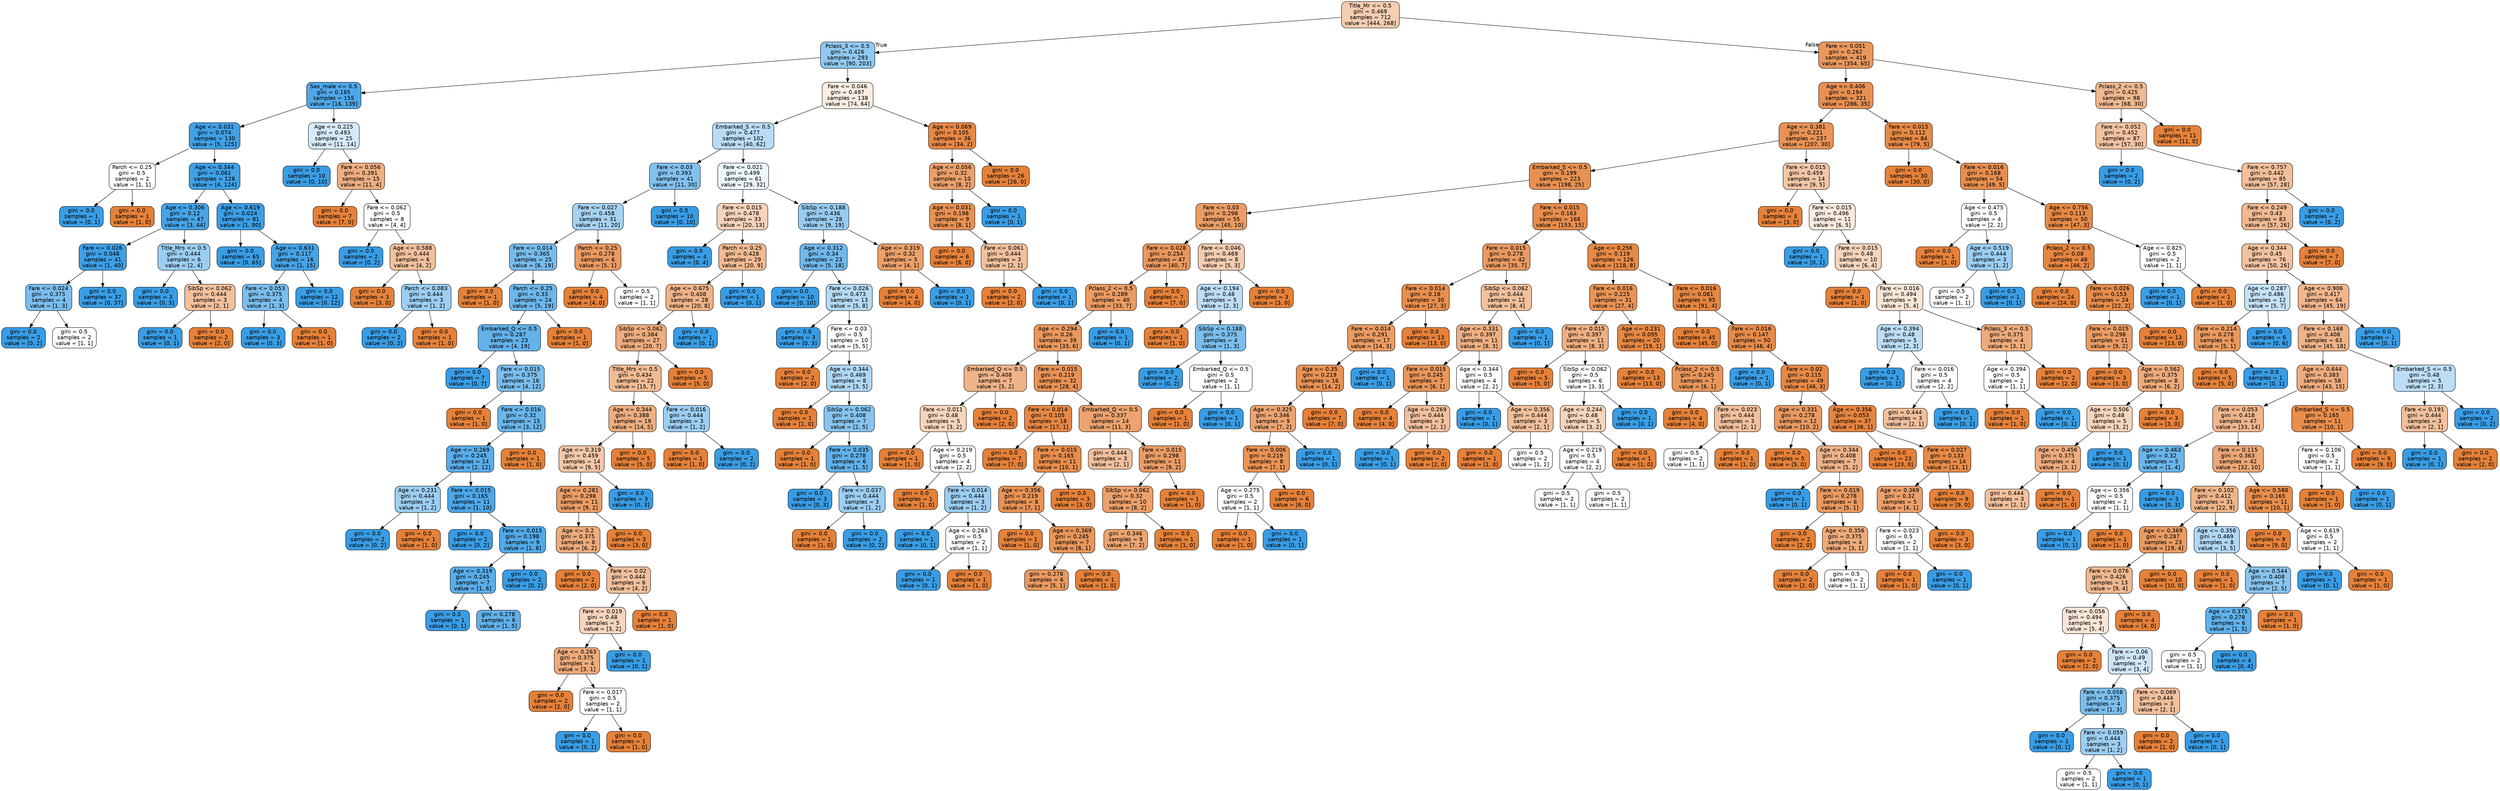 digraph Tree {
node [shape=box, style="filled, rounded", color="black", fontname="helvetica"] ;
edge [fontname="helvetica"] ;
0 [label="Title_Mr <= 0.5\ngini = 0.469\nsamples = 712\nvalue = [444, 268]", fillcolor="#f5cdb1"] ;
1 [label="Pclass_3 <= 0.5\ngini = 0.426\nsamples = 293\nvalue = [90, 203]", fillcolor="#91c8f1"] ;
0 -> 1 [labeldistance=2.5, labelangle=45, headlabel="True"] ;
2 [label="Sex_male <= 0.5\ngini = 0.185\nsamples = 155\nvalue = [16, 139]", fillcolor="#50a8e8"] ;
1 -> 2 ;
3 [label="Age <= 0.031\ngini = 0.074\nsamples = 130\nvalue = [5, 125]", fillcolor="#41a1e6"] ;
2 -> 3 ;
4 [label="Parch <= 0.25\ngini = 0.5\nsamples = 2\nvalue = [1, 1]", fillcolor="#ffffff"] ;
3 -> 4 ;
5 [label="gini = 0.0\nsamples = 1\nvalue = [0, 1]", fillcolor="#399de5"] ;
4 -> 5 ;
6 [label="gini = 0.0\nsamples = 1\nvalue = [1, 0]", fillcolor="#e58139"] ;
4 -> 6 ;
7 [label="Age <= 0.344\ngini = 0.061\nsamples = 128\nvalue = [4, 124]", fillcolor="#3fa0e6"] ;
3 -> 7 ;
8 [label="Age <= 0.306\ngini = 0.12\nsamples = 47\nvalue = [3, 44]", fillcolor="#46a4e7"] ;
7 -> 8 ;
9 [label="Fare <= 0.026\ngini = 0.048\nsamples = 41\nvalue = [1, 40]", fillcolor="#3e9fe6"] ;
8 -> 9 ;
10 [label="Fare <= 0.024\ngini = 0.375\nsamples = 4\nvalue = [1, 3]", fillcolor="#7bbeee"] ;
9 -> 10 ;
11 [label="gini = 0.0\nsamples = 2\nvalue = [0, 2]", fillcolor="#399de5"] ;
10 -> 11 ;
12 [label="gini = 0.5\nsamples = 2\nvalue = [1, 1]", fillcolor="#ffffff"] ;
10 -> 12 ;
13 [label="gini = 0.0\nsamples = 37\nvalue = [0, 37]", fillcolor="#399de5"] ;
9 -> 13 ;
14 [label="Title_Mrs <= 0.5\ngini = 0.444\nsamples = 6\nvalue = [2, 4]", fillcolor="#9ccef2"] ;
8 -> 14 ;
15 [label="gini = 0.0\nsamples = 3\nvalue = [0, 3]", fillcolor="#399de5"] ;
14 -> 15 ;
16 [label="SibSp <= 0.062\ngini = 0.444\nsamples = 3\nvalue = [2, 1]", fillcolor="#f2c09c"] ;
14 -> 16 ;
17 [label="gini = 0.0\nsamples = 1\nvalue = [0, 1]", fillcolor="#399de5"] ;
16 -> 17 ;
18 [label="gini = 0.0\nsamples = 2\nvalue = [2, 0]", fillcolor="#e58139"] ;
16 -> 18 ;
19 [label="Age <= 0.619\ngini = 0.024\nsamples = 81\nvalue = [1, 80]", fillcolor="#3b9ee5"] ;
7 -> 19 ;
20 [label="gini = 0.0\nsamples = 65\nvalue = [0, 65]", fillcolor="#399de5"] ;
19 -> 20 ;
21 [label="Age <= 0.631\ngini = 0.117\nsamples = 16\nvalue = [1, 15]", fillcolor="#46a4e7"] ;
19 -> 21 ;
22 [label="Fare <= 0.053\ngini = 0.375\nsamples = 4\nvalue = [1, 3]", fillcolor="#7bbeee"] ;
21 -> 22 ;
23 [label="gini = 0.0\nsamples = 3\nvalue = [0, 3]", fillcolor="#399de5"] ;
22 -> 23 ;
24 [label="gini = 0.0\nsamples = 1\nvalue = [1, 0]", fillcolor="#e58139"] ;
22 -> 24 ;
25 [label="gini = 0.0\nsamples = 12\nvalue = [0, 12]", fillcolor="#399de5"] ;
21 -> 25 ;
26 [label="Age <= 0.225\ngini = 0.493\nsamples = 25\nvalue = [11, 14]", fillcolor="#d5eaf9"] ;
2 -> 26 ;
27 [label="gini = 0.0\nsamples = 10\nvalue = [0, 10]", fillcolor="#399de5"] ;
26 -> 27 ;
28 [label="Fare <= 0.056\ngini = 0.391\nsamples = 15\nvalue = [11, 4]", fillcolor="#eeaf81"] ;
26 -> 28 ;
29 [label="gini = 0.0\nsamples = 7\nvalue = [7, 0]", fillcolor="#e58139"] ;
28 -> 29 ;
30 [label="Fare <= 0.062\ngini = 0.5\nsamples = 8\nvalue = [4, 4]", fillcolor="#ffffff"] ;
28 -> 30 ;
31 [label="gini = 0.0\nsamples = 2\nvalue = [0, 2]", fillcolor="#399de5"] ;
30 -> 31 ;
32 [label="Age <= 0.588\ngini = 0.444\nsamples = 6\nvalue = [4, 2]", fillcolor="#f2c09c"] ;
30 -> 32 ;
33 [label="gini = 0.0\nsamples = 3\nvalue = [3, 0]", fillcolor="#e58139"] ;
32 -> 33 ;
34 [label="Parch <= 0.083\ngini = 0.444\nsamples = 3\nvalue = [1, 2]", fillcolor="#9ccef2"] ;
32 -> 34 ;
35 [label="gini = 0.0\nsamples = 2\nvalue = [0, 2]", fillcolor="#399de5"] ;
34 -> 35 ;
36 [label="gini = 0.0\nsamples = 1\nvalue = [1, 0]", fillcolor="#e58139"] ;
34 -> 36 ;
37 [label="Fare <= 0.046\ngini = 0.497\nsamples = 138\nvalue = [74, 64]", fillcolor="#fbeee4"] ;
1 -> 37 ;
38 [label="Embarked_S <= 0.5\ngini = 0.477\nsamples = 102\nvalue = [40, 62]", fillcolor="#b9dcf6"] ;
37 -> 38 ;
39 [label="Fare <= 0.03\ngini = 0.393\nsamples = 41\nvalue = [11, 30]", fillcolor="#82c1ef"] ;
38 -> 39 ;
40 [label="Fare <= 0.027\ngini = 0.458\nsamples = 31\nvalue = [11, 20]", fillcolor="#a6d3f3"] ;
39 -> 40 ;
41 [label="Fare <= 0.014\ngini = 0.365\nsamples = 25\nvalue = [6, 19]", fillcolor="#78bced"] ;
40 -> 41 ;
42 [label="gini = 0.0\nsamples = 1\nvalue = [1, 0]", fillcolor="#e58139"] ;
41 -> 42 ;
43 [label="Parch <= 0.25\ngini = 0.33\nsamples = 24\nvalue = [5, 19]", fillcolor="#6db7ec"] ;
41 -> 43 ;
44 [label="Embarked_Q <= 0.5\ngini = 0.287\nsamples = 23\nvalue = [4, 19]", fillcolor="#63b2ea"] ;
43 -> 44 ;
45 [label="gini = 0.0\nsamples = 7\nvalue = [0, 7]", fillcolor="#399de5"] ;
44 -> 45 ;
46 [label="Fare <= 0.015\ngini = 0.375\nsamples = 16\nvalue = [4, 12]", fillcolor="#7bbeee"] ;
44 -> 46 ;
47 [label="gini = 0.0\nsamples = 1\nvalue = [1, 0]", fillcolor="#e58139"] ;
46 -> 47 ;
48 [label="Fare <= 0.016\ngini = 0.32\nsamples = 15\nvalue = [3, 12]", fillcolor="#6ab6ec"] ;
46 -> 48 ;
49 [label="Age <= 0.269\ngini = 0.245\nsamples = 14\nvalue = [2, 12]", fillcolor="#5aade9"] ;
48 -> 49 ;
50 [label="Age <= 0.231\ngini = 0.444\nsamples = 3\nvalue = [1, 2]", fillcolor="#9ccef2"] ;
49 -> 50 ;
51 [label="gini = 0.0\nsamples = 2\nvalue = [0, 2]", fillcolor="#399de5"] ;
50 -> 51 ;
52 [label="gini = 0.0\nsamples = 1\nvalue = [1, 0]", fillcolor="#e58139"] ;
50 -> 52 ;
53 [label="Fare <= 0.015\ngini = 0.165\nsamples = 11\nvalue = [1, 10]", fillcolor="#4da7e8"] ;
49 -> 53 ;
54 [label="gini = 0.0\nsamples = 2\nvalue = [0, 2]", fillcolor="#399de5"] ;
53 -> 54 ;
55 [label="Fare <= 0.015\ngini = 0.198\nsamples = 9\nvalue = [1, 8]", fillcolor="#52a9e8"] ;
53 -> 55 ;
56 [label="Age <= 0.319\ngini = 0.245\nsamples = 7\nvalue = [1, 6]", fillcolor="#5aade9"] ;
55 -> 56 ;
57 [label="gini = 0.0\nsamples = 1\nvalue = [0, 1]", fillcolor="#399de5"] ;
56 -> 57 ;
58 [label="gini = 0.278\nsamples = 6\nvalue = [1, 5]", fillcolor="#61b1ea"] ;
56 -> 58 ;
59 [label="gini = 0.0\nsamples = 2\nvalue = [0, 2]", fillcolor="#399de5"] ;
55 -> 59 ;
60 [label="gini = 0.0\nsamples = 1\nvalue = [1, 0]", fillcolor="#e58139"] ;
48 -> 60 ;
61 [label="gini = 0.0\nsamples = 1\nvalue = [1, 0]", fillcolor="#e58139"] ;
43 -> 61 ;
62 [label="Parch <= 0.25\ngini = 0.278\nsamples = 6\nvalue = [5, 1]", fillcolor="#ea9a61"] ;
40 -> 62 ;
63 [label="gini = 0.0\nsamples = 4\nvalue = [4, 0]", fillcolor="#e58139"] ;
62 -> 63 ;
64 [label="gini = 0.5\nsamples = 2\nvalue = [1, 1]", fillcolor="#ffffff"] ;
62 -> 64 ;
65 [label="gini = 0.0\nsamples = 10\nvalue = [0, 10]", fillcolor="#399de5"] ;
39 -> 65 ;
66 [label="Fare <= 0.021\ngini = 0.499\nsamples = 61\nvalue = [29, 32]", fillcolor="#ecf6fd"] ;
38 -> 66 ;
67 [label="Fare <= 0.015\ngini = 0.478\nsamples = 33\nvalue = [20, 13]", fillcolor="#f6d3ba"] ;
66 -> 67 ;
68 [label="gini = 0.0\nsamples = 4\nvalue = [0, 4]", fillcolor="#399de5"] ;
67 -> 68 ;
69 [label="Parch <= 0.25\ngini = 0.428\nsamples = 29\nvalue = [20, 9]", fillcolor="#f1ba92"] ;
67 -> 69 ;
70 [label="Age <= 0.675\ngini = 0.408\nsamples = 28\nvalue = [20, 8]", fillcolor="#efb388"] ;
69 -> 70 ;
71 [label="SibSp <= 0.062\ngini = 0.384\nsamples = 27\nvalue = [20, 7]", fillcolor="#eead7e"] ;
70 -> 71 ;
72 [label="Title_Mrs <= 0.5\ngini = 0.434\nsamples = 22\nvalue = [15, 7]", fillcolor="#f1bc95"] ;
71 -> 72 ;
73 [label="Age <= 0.344\ngini = 0.388\nsamples = 19\nvalue = [14, 5]", fillcolor="#eeae80"] ;
72 -> 73 ;
74 [label="Age <= 0.319\ngini = 0.459\nsamples = 14\nvalue = [9, 5]", fillcolor="#f3c7a7"] ;
73 -> 74 ;
75 [label="Age <= 0.281\ngini = 0.298\nsamples = 11\nvalue = [9, 2]", fillcolor="#eb9d65"] ;
74 -> 75 ;
76 [label="Age <= 0.2\ngini = 0.375\nsamples = 8\nvalue = [6, 2]", fillcolor="#eeab7b"] ;
75 -> 76 ;
77 [label="gini = 0.0\nsamples = 2\nvalue = [2, 0]", fillcolor="#e58139"] ;
76 -> 77 ;
78 [label="Fare <= 0.02\ngini = 0.444\nsamples = 6\nvalue = [4, 2]", fillcolor="#f2c09c"] ;
76 -> 78 ;
79 [label="Fare <= 0.019\ngini = 0.48\nsamples = 5\nvalue = [3, 2]", fillcolor="#f6d5bd"] ;
78 -> 79 ;
80 [label="Age <= 0.263\ngini = 0.375\nsamples = 4\nvalue = [3, 1]", fillcolor="#eeab7b"] ;
79 -> 80 ;
81 [label="gini = 0.0\nsamples = 2\nvalue = [2, 0]", fillcolor="#e58139"] ;
80 -> 81 ;
82 [label="Fare <= 0.017\ngini = 0.5\nsamples = 2\nvalue = [1, 1]", fillcolor="#ffffff"] ;
80 -> 82 ;
83 [label="gini = 0.0\nsamples = 1\nvalue = [0, 1]", fillcolor="#399de5"] ;
82 -> 83 ;
84 [label="gini = 0.0\nsamples = 1\nvalue = [1, 0]", fillcolor="#e58139"] ;
82 -> 84 ;
85 [label="gini = 0.0\nsamples = 1\nvalue = [0, 1]", fillcolor="#399de5"] ;
79 -> 85 ;
86 [label="gini = 0.0\nsamples = 1\nvalue = [1, 0]", fillcolor="#e58139"] ;
78 -> 86 ;
87 [label="gini = 0.0\nsamples = 3\nvalue = [3, 0]", fillcolor="#e58139"] ;
75 -> 87 ;
88 [label="gini = 0.0\nsamples = 3\nvalue = [0, 3]", fillcolor="#399de5"] ;
74 -> 88 ;
89 [label="gini = 0.0\nsamples = 5\nvalue = [5, 0]", fillcolor="#e58139"] ;
73 -> 89 ;
90 [label="Fare <= 0.016\ngini = 0.444\nsamples = 3\nvalue = [1, 2]", fillcolor="#9ccef2"] ;
72 -> 90 ;
91 [label="gini = 0.0\nsamples = 1\nvalue = [1, 0]", fillcolor="#e58139"] ;
90 -> 91 ;
92 [label="gini = 0.0\nsamples = 2\nvalue = [0, 2]", fillcolor="#399de5"] ;
90 -> 92 ;
93 [label="gini = 0.0\nsamples = 5\nvalue = [5, 0]", fillcolor="#e58139"] ;
71 -> 93 ;
94 [label="gini = 0.0\nsamples = 1\nvalue = [0, 1]", fillcolor="#399de5"] ;
70 -> 94 ;
95 [label="gini = 0.0\nsamples = 1\nvalue = [0, 1]", fillcolor="#399de5"] ;
69 -> 95 ;
96 [label="SibSp <= 0.188\ngini = 0.436\nsamples = 28\nvalue = [9, 19]", fillcolor="#97cbf1"] ;
66 -> 96 ;
97 [label="Age <= 0.312\ngini = 0.34\nsamples = 23\nvalue = [5, 18]", fillcolor="#70b8ec"] ;
96 -> 97 ;
98 [label="gini = 0.0\nsamples = 10\nvalue = [0, 10]", fillcolor="#399de5"] ;
97 -> 98 ;
99 [label="Fare <= 0.026\ngini = 0.473\nsamples = 13\nvalue = [5, 8]", fillcolor="#b5daf5"] ;
97 -> 99 ;
100 [label="gini = 0.0\nsamples = 3\nvalue = [0, 3]", fillcolor="#399de5"] ;
99 -> 100 ;
101 [label="Fare <= 0.03\ngini = 0.5\nsamples = 10\nvalue = [5, 5]", fillcolor="#ffffff"] ;
99 -> 101 ;
102 [label="gini = 0.0\nsamples = 2\nvalue = [2, 0]", fillcolor="#e58139"] ;
101 -> 102 ;
103 [label="Age <= 0.344\ngini = 0.469\nsamples = 8\nvalue = [3, 5]", fillcolor="#b0d8f5"] ;
101 -> 103 ;
104 [label="gini = 0.0\nsamples = 1\nvalue = [1, 0]", fillcolor="#e58139"] ;
103 -> 104 ;
105 [label="SibSp <= 0.062\ngini = 0.408\nsamples = 7\nvalue = [2, 5]", fillcolor="#88c4ef"] ;
103 -> 105 ;
106 [label="gini = 0.0\nsamples = 1\nvalue = [1, 0]", fillcolor="#e58139"] ;
105 -> 106 ;
107 [label="Fare <= 0.035\ngini = 0.278\nsamples = 6\nvalue = [1, 5]", fillcolor="#61b1ea"] ;
105 -> 107 ;
108 [label="gini = 0.0\nsamples = 3\nvalue = [0, 3]", fillcolor="#399de5"] ;
107 -> 108 ;
109 [label="Fare <= 0.037\ngini = 0.444\nsamples = 3\nvalue = [1, 2]", fillcolor="#9ccef2"] ;
107 -> 109 ;
110 [label="gini = 0.0\nsamples = 1\nvalue = [1, 0]", fillcolor="#e58139"] ;
109 -> 110 ;
111 [label="gini = 0.0\nsamples = 2\nvalue = [0, 2]", fillcolor="#399de5"] ;
109 -> 111 ;
112 [label="Age <= 0.319\ngini = 0.32\nsamples = 5\nvalue = [4, 1]", fillcolor="#eca06a"] ;
96 -> 112 ;
113 [label="gini = 0.0\nsamples = 4\nvalue = [4, 0]", fillcolor="#e58139"] ;
112 -> 113 ;
114 [label="gini = 0.0\nsamples = 1\nvalue = [0, 1]", fillcolor="#399de5"] ;
112 -> 114 ;
115 [label="Age <= 0.069\ngini = 0.105\nsamples = 36\nvalue = [34, 2]", fillcolor="#e78845"] ;
37 -> 115 ;
116 [label="Age <= 0.056\ngini = 0.32\nsamples = 10\nvalue = [8, 2]", fillcolor="#eca06a"] ;
115 -> 116 ;
117 [label="Age <= 0.031\ngini = 0.198\nsamples = 9\nvalue = [8, 1]", fillcolor="#e89152"] ;
116 -> 117 ;
118 [label="gini = 0.0\nsamples = 6\nvalue = [6, 0]", fillcolor="#e58139"] ;
117 -> 118 ;
119 [label="Fare <= 0.061\ngini = 0.444\nsamples = 3\nvalue = [2, 1]", fillcolor="#f2c09c"] ;
117 -> 119 ;
120 [label="gini = 0.0\nsamples = 2\nvalue = [2, 0]", fillcolor="#e58139"] ;
119 -> 120 ;
121 [label="gini = 0.0\nsamples = 1\nvalue = [0, 1]", fillcolor="#399de5"] ;
119 -> 121 ;
122 [label="gini = 0.0\nsamples = 1\nvalue = [0, 1]", fillcolor="#399de5"] ;
116 -> 122 ;
123 [label="gini = 0.0\nsamples = 26\nvalue = [26, 0]", fillcolor="#e58139"] ;
115 -> 123 ;
124 [label="Fare <= 0.051\ngini = 0.262\nsamples = 419\nvalue = [354, 65]", fillcolor="#ea985d"] ;
0 -> 124 [labeldistance=2.5, labelangle=-45, headlabel="False"] ;
125 [label="Age <= 0.406\ngini = 0.194\nsamples = 321\nvalue = [286, 35]", fillcolor="#e89051"] ;
124 -> 125 ;
126 [label="Age <= 0.381\ngini = 0.221\nsamples = 237\nvalue = [207, 30]", fillcolor="#e99356"] ;
125 -> 126 ;
127 [label="Embarked_S <= 0.5\ngini = 0.199\nsamples = 223\nvalue = [198, 25]", fillcolor="#e89152"] ;
126 -> 127 ;
128 [label="Fare <= 0.03\ngini = 0.298\nsamples = 55\nvalue = [45, 10]", fillcolor="#eb9d65"] ;
127 -> 128 ;
129 [label="Fare <= 0.028\ngini = 0.254\nsamples = 47\nvalue = [40, 7]", fillcolor="#ea975c"] ;
128 -> 129 ;
130 [label="Pclass_2 <= 0.5\ngini = 0.289\nsamples = 40\nvalue = [33, 7]", fillcolor="#eb9c63"] ;
129 -> 130 ;
131 [label="Age <= 0.294\ngini = 0.26\nsamples = 39\nvalue = [33, 6]", fillcolor="#ea985d"] ;
130 -> 131 ;
132 [label="Embarked_Q <= 0.5\ngini = 0.408\nsamples = 7\nvalue = [5, 2]", fillcolor="#efb388"] ;
131 -> 132 ;
133 [label="Fare <= 0.011\ngini = 0.48\nsamples = 5\nvalue = [3, 2]", fillcolor="#f6d5bd"] ;
132 -> 133 ;
134 [label="gini = 0.0\nsamples = 1\nvalue = [1, 0]", fillcolor="#e58139"] ;
133 -> 134 ;
135 [label="Age <= 0.219\ngini = 0.5\nsamples = 4\nvalue = [2, 2]", fillcolor="#ffffff"] ;
133 -> 135 ;
136 [label="gini = 0.0\nsamples = 1\nvalue = [1, 0]", fillcolor="#e58139"] ;
135 -> 136 ;
137 [label="Fare <= 0.014\ngini = 0.444\nsamples = 3\nvalue = [1, 2]", fillcolor="#9ccef2"] ;
135 -> 137 ;
138 [label="gini = 0.0\nsamples = 1\nvalue = [0, 1]", fillcolor="#399de5"] ;
137 -> 138 ;
139 [label="Age <= 0.263\ngini = 0.5\nsamples = 2\nvalue = [1, 1]", fillcolor="#ffffff"] ;
137 -> 139 ;
140 [label="gini = 0.0\nsamples = 1\nvalue = [0, 1]", fillcolor="#399de5"] ;
139 -> 140 ;
141 [label="gini = 0.0\nsamples = 1\nvalue = [1, 0]", fillcolor="#e58139"] ;
139 -> 141 ;
142 [label="gini = 0.0\nsamples = 2\nvalue = [2, 0]", fillcolor="#e58139"] ;
132 -> 142 ;
143 [label="Fare <= 0.015\ngini = 0.219\nsamples = 32\nvalue = [28, 4]", fillcolor="#e99355"] ;
131 -> 143 ;
144 [label="Fare <= 0.014\ngini = 0.105\nsamples = 18\nvalue = [17, 1]", fillcolor="#e78845"] ;
143 -> 144 ;
145 [label="gini = 0.0\nsamples = 7\nvalue = [7, 0]", fillcolor="#e58139"] ;
144 -> 145 ;
146 [label="Fare <= 0.015\ngini = 0.165\nsamples = 11\nvalue = [10, 1]", fillcolor="#e88e4d"] ;
144 -> 146 ;
147 [label="Age <= 0.356\ngini = 0.219\nsamples = 8\nvalue = [7, 1]", fillcolor="#e99355"] ;
146 -> 147 ;
148 [label="gini = 0.0\nsamples = 1\nvalue = [1, 0]", fillcolor="#e58139"] ;
147 -> 148 ;
149 [label="Age <= 0.369\ngini = 0.245\nsamples = 7\nvalue = [6, 1]", fillcolor="#e9965a"] ;
147 -> 149 ;
150 [label="gini = 0.278\nsamples = 6\nvalue = [5, 1]", fillcolor="#ea9a61"] ;
149 -> 150 ;
151 [label="gini = 0.0\nsamples = 1\nvalue = [1, 0]", fillcolor="#e58139"] ;
149 -> 151 ;
152 [label="gini = 0.0\nsamples = 3\nvalue = [3, 0]", fillcolor="#e58139"] ;
146 -> 152 ;
153 [label="Embarked_Q <= 0.5\ngini = 0.337\nsamples = 14\nvalue = [11, 3]", fillcolor="#eca36f"] ;
143 -> 153 ;
154 [label="gini = 0.444\nsamples = 3\nvalue = [2, 1]", fillcolor="#f2c09c"] ;
153 -> 154 ;
155 [label="Fare <= 0.015\ngini = 0.298\nsamples = 11\nvalue = [9, 2]", fillcolor="#eb9d65"] ;
153 -> 155 ;
156 [label="SibSp <= 0.062\ngini = 0.32\nsamples = 10\nvalue = [8, 2]", fillcolor="#eca06a"] ;
155 -> 156 ;
157 [label="gini = 0.346\nsamples = 9\nvalue = [7, 2]", fillcolor="#eca572"] ;
156 -> 157 ;
158 [label="gini = 0.0\nsamples = 1\nvalue = [1, 0]", fillcolor="#e58139"] ;
156 -> 158 ;
159 [label="gini = 0.0\nsamples = 1\nvalue = [1, 0]", fillcolor="#e58139"] ;
155 -> 159 ;
160 [label="gini = 0.0\nsamples = 1\nvalue = [0, 1]", fillcolor="#399de5"] ;
130 -> 160 ;
161 [label="gini = 0.0\nsamples = 7\nvalue = [7, 0]", fillcolor="#e58139"] ;
129 -> 161 ;
162 [label="Fare <= 0.046\ngini = 0.469\nsamples = 8\nvalue = [5, 3]", fillcolor="#f5cdb0"] ;
128 -> 162 ;
163 [label="Age <= 0.194\ngini = 0.48\nsamples = 5\nvalue = [2, 3]", fillcolor="#bddef6"] ;
162 -> 163 ;
164 [label="gini = 0.0\nsamples = 1\nvalue = [1, 0]", fillcolor="#e58139"] ;
163 -> 164 ;
165 [label="SibSp <= 0.188\ngini = 0.375\nsamples = 4\nvalue = [1, 3]", fillcolor="#7bbeee"] ;
163 -> 165 ;
166 [label="gini = 0.0\nsamples = 2\nvalue = [0, 2]", fillcolor="#399de5"] ;
165 -> 166 ;
167 [label="Embarked_Q <= 0.5\ngini = 0.5\nsamples = 2\nvalue = [1, 1]", fillcolor="#ffffff"] ;
165 -> 167 ;
168 [label="gini = 0.0\nsamples = 1\nvalue = [1, 0]", fillcolor="#e58139"] ;
167 -> 168 ;
169 [label="gini = 0.0\nsamples = 1\nvalue = [0, 1]", fillcolor="#399de5"] ;
167 -> 169 ;
170 [label="gini = 0.0\nsamples = 3\nvalue = [3, 0]", fillcolor="#e58139"] ;
162 -> 170 ;
171 [label="Fare <= 0.015\ngini = 0.163\nsamples = 168\nvalue = [153, 15]", fillcolor="#e88d4c"] ;
127 -> 171 ;
172 [label="Fare <= 0.015\ngini = 0.278\nsamples = 42\nvalue = [35, 7]", fillcolor="#ea9a61"] ;
171 -> 172 ;
173 [label="Fare <= 0.014\ngini = 0.18\nsamples = 30\nvalue = [27, 3]", fillcolor="#e88f4f"] ;
172 -> 173 ;
174 [label="Fare <= 0.014\ngini = 0.291\nsamples = 17\nvalue = [14, 3]", fillcolor="#eb9c63"] ;
173 -> 174 ;
175 [label="Age <= 0.35\ngini = 0.219\nsamples = 16\nvalue = [14, 2]", fillcolor="#e99355"] ;
174 -> 175 ;
176 [label="Age <= 0.325\ngini = 0.346\nsamples = 9\nvalue = [7, 2]", fillcolor="#eca572"] ;
175 -> 176 ;
177 [label="Fare <= 0.006\ngini = 0.219\nsamples = 8\nvalue = [7, 1]", fillcolor="#e99355"] ;
176 -> 177 ;
178 [label="Age <= 0.275\ngini = 0.5\nsamples = 2\nvalue = [1, 1]", fillcolor="#ffffff"] ;
177 -> 178 ;
179 [label="gini = 0.0\nsamples = 1\nvalue = [1, 0]", fillcolor="#e58139"] ;
178 -> 179 ;
180 [label="gini = 0.0\nsamples = 1\nvalue = [0, 1]", fillcolor="#399de5"] ;
178 -> 180 ;
181 [label="gini = 0.0\nsamples = 6\nvalue = [6, 0]", fillcolor="#e58139"] ;
177 -> 181 ;
182 [label="gini = 0.0\nsamples = 1\nvalue = [0, 1]", fillcolor="#399de5"] ;
176 -> 182 ;
183 [label="gini = 0.0\nsamples = 7\nvalue = [7, 0]", fillcolor="#e58139"] ;
175 -> 183 ;
184 [label="gini = 0.0\nsamples = 1\nvalue = [0, 1]", fillcolor="#399de5"] ;
174 -> 184 ;
185 [label="gini = 0.0\nsamples = 13\nvalue = [13, 0]", fillcolor="#e58139"] ;
173 -> 185 ;
186 [label="SibSp <= 0.062\ngini = 0.444\nsamples = 12\nvalue = [8, 4]", fillcolor="#f2c09c"] ;
172 -> 186 ;
187 [label="Age <= 0.331\ngini = 0.397\nsamples = 11\nvalue = [8, 3]", fillcolor="#efb083"] ;
186 -> 187 ;
188 [label="Fare <= 0.015\ngini = 0.245\nsamples = 7\nvalue = [6, 1]", fillcolor="#e9965a"] ;
187 -> 188 ;
189 [label="gini = 0.0\nsamples = 4\nvalue = [4, 0]", fillcolor="#e58139"] ;
188 -> 189 ;
190 [label="Age <= 0.269\ngini = 0.444\nsamples = 3\nvalue = [2, 1]", fillcolor="#f2c09c"] ;
188 -> 190 ;
191 [label="gini = 0.0\nsamples = 1\nvalue = [0, 1]", fillcolor="#399de5"] ;
190 -> 191 ;
192 [label="gini = 0.0\nsamples = 2\nvalue = [2, 0]", fillcolor="#e58139"] ;
190 -> 192 ;
193 [label="Age <= 0.344\ngini = 0.5\nsamples = 4\nvalue = [2, 2]", fillcolor="#ffffff"] ;
187 -> 193 ;
194 [label="gini = 0.0\nsamples = 1\nvalue = [0, 1]", fillcolor="#399de5"] ;
193 -> 194 ;
195 [label="Age <= 0.356\ngini = 0.444\nsamples = 3\nvalue = [2, 1]", fillcolor="#f2c09c"] ;
193 -> 195 ;
196 [label="gini = 0.0\nsamples = 1\nvalue = [1, 0]", fillcolor="#e58139"] ;
195 -> 196 ;
197 [label="gini = 0.5\nsamples = 2\nvalue = [1, 1]", fillcolor="#ffffff"] ;
195 -> 197 ;
198 [label="gini = 0.0\nsamples = 1\nvalue = [0, 1]", fillcolor="#399de5"] ;
186 -> 198 ;
199 [label="Age <= 0.256\ngini = 0.119\nsamples = 126\nvalue = [118, 8]", fillcolor="#e78a46"] ;
171 -> 199 ;
200 [label="Fare <= 0.016\ngini = 0.225\nsamples = 31\nvalue = [27, 4]", fillcolor="#e99456"] ;
199 -> 200 ;
201 [label="Fare <= 0.015\ngini = 0.397\nsamples = 11\nvalue = [8, 3]", fillcolor="#efb083"] ;
200 -> 201 ;
202 [label="gini = 0.0\nsamples = 5\nvalue = [5, 0]", fillcolor="#e58139"] ;
201 -> 202 ;
203 [label="SibSp <= 0.062\ngini = 0.5\nsamples = 6\nvalue = [3, 3]", fillcolor="#ffffff"] ;
201 -> 203 ;
204 [label="Age <= 0.244\ngini = 0.48\nsamples = 5\nvalue = [3, 2]", fillcolor="#f6d5bd"] ;
203 -> 204 ;
205 [label="Age <= 0.219\ngini = 0.5\nsamples = 4\nvalue = [2, 2]", fillcolor="#ffffff"] ;
204 -> 205 ;
206 [label="gini = 0.5\nsamples = 2\nvalue = [1, 1]", fillcolor="#ffffff"] ;
205 -> 206 ;
207 [label="gini = 0.5\nsamples = 2\nvalue = [1, 1]", fillcolor="#ffffff"] ;
205 -> 207 ;
208 [label="gini = 0.0\nsamples = 1\nvalue = [1, 0]", fillcolor="#e58139"] ;
204 -> 208 ;
209 [label="gini = 0.0\nsamples = 1\nvalue = [0, 1]", fillcolor="#399de5"] ;
203 -> 209 ;
210 [label="Age <= 0.231\ngini = 0.095\nsamples = 20\nvalue = [19, 1]", fillcolor="#e68843"] ;
200 -> 210 ;
211 [label="gini = 0.0\nsamples = 13\nvalue = [13, 0]", fillcolor="#e58139"] ;
210 -> 211 ;
212 [label="Pclass_2 <= 0.5\ngini = 0.245\nsamples = 7\nvalue = [6, 1]", fillcolor="#e9965a"] ;
210 -> 212 ;
213 [label="gini = 0.0\nsamples = 4\nvalue = [4, 0]", fillcolor="#e58139"] ;
212 -> 213 ;
214 [label="Fare <= 0.023\ngini = 0.444\nsamples = 3\nvalue = [2, 1]", fillcolor="#f2c09c"] ;
212 -> 214 ;
215 [label="gini = 0.5\nsamples = 2\nvalue = [1, 1]", fillcolor="#ffffff"] ;
214 -> 215 ;
216 [label="gini = 0.0\nsamples = 1\nvalue = [1, 0]", fillcolor="#e58139"] ;
214 -> 216 ;
217 [label="Fare <= 0.016\ngini = 0.081\nsamples = 95\nvalue = [91, 4]", fillcolor="#e68742"] ;
199 -> 217 ;
218 [label="gini = 0.0\nsamples = 45\nvalue = [45, 0]", fillcolor="#e58139"] ;
217 -> 218 ;
219 [label="Fare <= 0.016\ngini = 0.147\nsamples = 50\nvalue = [46, 4]", fillcolor="#e78c4a"] ;
217 -> 219 ;
220 [label="gini = 0.0\nsamples = 1\nvalue = [0, 1]", fillcolor="#399de5"] ;
219 -> 220 ;
221 [label="Fare <= 0.02\ngini = 0.115\nsamples = 49\nvalue = [46, 3]", fillcolor="#e78946"] ;
219 -> 221 ;
222 [label="Age <= 0.331\ngini = 0.278\nsamples = 12\nvalue = [10, 2]", fillcolor="#ea9a61"] ;
221 -> 222 ;
223 [label="gini = 0.0\nsamples = 5\nvalue = [5, 0]", fillcolor="#e58139"] ;
222 -> 223 ;
224 [label="Age <= 0.344\ngini = 0.408\nsamples = 7\nvalue = [5, 2]", fillcolor="#efb388"] ;
222 -> 224 ;
225 [label="gini = 0.0\nsamples = 1\nvalue = [0, 1]", fillcolor="#399de5"] ;
224 -> 225 ;
226 [label="Fare <= 0.019\ngini = 0.278\nsamples = 6\nvalue = [5, 1]", fillcolor="#ea9a61"] ;
224 -> 226 ;
227 [label="gini = 0.0\nsamples = 2\nvalue = [2, 0]", fillcolor="#e58139"] ;
226 -> 227 ;
228 [label="Age <= 0.356\ngini = 0.375\nsamples = 4\nvalue = [3, 1]", fillcolor="#eeab7b"] ;
226 -> 228 ;
229 [label="gini = 0.0\nsamples = 2\nvalue = [2, 0]", fillcolor="#e58139"] ;
228 -> 229 ;
230 [label="gini = 0.5\nsamples = 2\nvalue = [1, 1]", fillcolor="#ffffff"] ;
228 -> 230 ;
231 [label="Age <= 0.356\ngini = 0.053\nsamples = 37\nvalue = [36, 1]", fillcolor="#e6843e"] ;
221 -> 231 ;
232 [label="gini = 0.0\nsamples = 23\nvalue = [23, 0]", fillcolor="#e58139"] ;
231 -> 232 ;
233 [label="Fare <= 0.027\ngini = 0.133\nsamples = 14\nvalue = [13, 1]", fillcolor="#e78b48"] ;
231 -> 233 ;
234 [label="Age <= 0.369\ngini = 0.32\nsamples = 5\nvalue = [4, 1]", fillcolor="#eca06a"] ;
233 -> 234 ;
235 [label="Fare <= 0.023\ngini = 0.5\nsamples = 2\nvalue = [1, 1]", fillcolor="#ffffff"] ;
234 -> 235 ;
236 [label="gini = 0.0\nsamples = 1\nvalue = [1, 0]", fillcolor="#e58139"] ;
235 -> 236 ;
237 [label="gini = 0.0\nsamples = 1\nvalue = [0, 1]", fillcolor="#399de5"] ;
235 -> 237 ;
238 [label="gini = 0.0\nsamples = 3\nvalue = [3, 0]", fillcolor="#e58139"] ;
234 -> 238 ;
239 [label="gini = 0.0\nsamples = 9\nvalue = [9, 0]", fillcolor="#e58139"] ;
233 -> 239 ;
240 [label="Fare <= 0.015\ngini = 0.459\nsamples = 14\nvalue = [9, 5]", fillcolor="#f3c7a7"] ;
126 -> 240 ;
241 [label="gini = 0.0\nsamples = 3\nvalue = [3, 0]", fillcolor="#e58139"] ;
240 -> 241 ;
242 [label="Fare <= 0.015\ngini = 0.496\nsamples = 11\nvalue = [6, 5]", fillcolor="#fbeade"] ;
240 -> 242 ;
243 [label="gini = 0.0\nsamples = 1\nvalue = [0, 1]", fillcolor="#399de5"] ;
242 -> 243 ;
244 [label="Fare <= 0.015\ngini = 0.48\nsamples = 10\nvalue = [6, 4]", fillcolor="#f6d5bd"] ;
242 -> 244 ;
245 [label="gini = 0.0\nsamples = 1\nvalue = [1, 0]", fillcolor="#e58139"] ;
244 -> 245 ;
246 [label="Fare <= 0.016\ngini = 0.494\nsamples = 9\nvalue = [5, 4]", fillcolor="#fae6d7"] ;
244 -> 246 ;
247 [label="Age <= 0.394\ngini = 0.48\nsamples = 5\nvalue = [2, 3]", fillcolor="#bddef6"] ;
246 -> 247 ;
248 [label="gini = 0.0\nsamples = 1\nvalue = [0, 1]", fillcolor="#399de5"] ;
247 -> 248 ;
249 [label="Fare <= 0.016\ngini = 0.5\nsamples = 4\nvalue = [2, 2]", fillcolor="#ffffff"] ;
247 -> 249 ;
250 [label="gini = 0.444\nsamples = 3\nvalue = [2, 1]", fillcolor="#f2c09c"] ;
249 -> 250 ;
251 [label="gini = 0.0\nsamples = 1\nvalue = [0, 1]", fillcolor="#399de5"] ;
249 -> 251 ;
252 [label="Pclass_3 <= 0.5\ngini = 0.375\nsamples = 4\nvalue = [3, 1]", fillcolor="#eeab7b"] ;
246 -> 252 ;
253 [label="Age <= 0.394\ngini = 0.5\nsamples = 2\nvalue = [1, 1]", fillcolor="#ffffff"] ;
252 -> 253 ;
254 [label="gini = 0.0\nsamples = 1\nvalue = [1, 0]", fillcolor="#e58139"] ;
253 -> 254 ;
255 [label="gini = 0.0\nsamples = 1\nvalue = [0, 1]", fillcolor="#399de5"] ;
253 -> 255 ;
256 [label="gini = 0.0\nsamples = 2\nvalue = [2, 0]", fillcolor="#e58139"] ;
252 -> 256 ;
257 [label="Fare <= 0.015\ngini = 0.112\nsamples = 84\nvalue = [79, 5]", fillcolor="#e78946"] ;
125 -> 257 ;
258 [label="gini = 0.0\nsamples = 30\nvalue = [30, 0]", fillcolor="#e58139"] ;
257 -> 258 ;
259 [label="Fare <= 0.016\ngini = 0.168\nsamples = 54\nvalue = [49, 5]", fillcolor="#e88e4d"] ;
257 -> 259 ;
260 [label="Age <= 0.475\ngini = 0.5\nsamples = 4\nvalue = [2, 2]", fillcolor="#ffffff"] ;
259 -> 260 ;
261 [label="gini = 0.0\nsamples = 1\nvalue = [1, 0]", fillcolor="#e58139"] ;
260 -> 261 ;
262 [label="Age <= 0.519\ngini = 0.444\nsamples = 3\nvalue = [1, 2]", fillcolor="#9ccef2"] ;
260 -> 262 ;
263 [label="gini = 0.5\nsamples = 2\nvalue = [1, 1]", fillcolor="#ffffff"] ;
262 -> 263 ;
264 [label="gini = 0.0\nsamples = 1\nvalue = [0, 1]", fillcolor="#399de5"] ;
262 -> 264 ;
265 [label="Age <= 0.756\ngini = 0.113\nsamples = 50\nvalue = [47, 3]", fillcolor="#e78946"] ;
259 -> 265 ;
266 [label="Pclass_2 <= 0.5\ngini = 0.08\nsamples = 48\nvalue = [46, 2]", fillcolor="#e68642"] ;
265 -> 266 ;
267 [label="gini = 0.0\nsamples = 24\nvalue = [24, 0]", fillcolor="#e58139"] ;
266 -> 267 ;
268 [label="Fare <= 0.026\ngini = 0.153\nsamples = 24\nvalue = [22, 2]", fillcolor="#e78c4b"] ;
266 -> 268 ;
269 [label="Fare <= 0.025\ngini = 0.298\nsamples = 11\nvalue = [9, 2]", fillcolor="#eb9d65"] ;
268 -> 269 ;
270 [label="gini = 0.0\nsamples = 3\nvalue = [3, 0]", fillcolor="#e58139"] ;
269 -> 270 ;
271 [label="Age <= 0.562\ngini = 0.375\nsamples = 8\nvalue = [6, 2]", fillcolor="#eeab7b"] ;
269 -> 271 ;
272 [label="Age <= 0.506\ngini = 0.48\nsamples = 5\nvalue = [3, 2]", fillcolor="#f6d5bd"] ;
271 -> 272 ;
273 [label="Age <= 0.456\ngini = 0.375\nsamples = 4\nvalue = [3, 1]", fillcolor="#eeab7b"] ;
272 -> 273 ;
274 [label="gini = 0.444\nsamples = 3\nvalue = [2, 1]", fillcolor="#f2c09c"] ;
273 -> 274 ;
275 [label="gini = 0.0\nsamples = 1\nvalue = [1, 0]", fillcolor="#e58139"] ;
273 -> 275 ;
276 [label="gini = 0.0\nsamples = 1\nvalue = [0, 1]", fillcolor="#399de5"] ;
272 -> 276 ;
277 [label="gini = 0.0\nsamples = 3\nvalue = [3, 0]", fillcolor="#e58139"] ;
271 -> 277 ;
278 [label="gini = 0.0\nsamples = 13\nvalue = [13, 0]", fillcolor="#e58139"] ;
268 -> 278 ;
279 [label="Age <= 0.825\ngini = 0.5\nsamples = 2\nvalue = [1, 1]", fillcolor="#ffffff"] ;
265 -> 279 ;
280 [label="gini = 0.0\nsamples = 1\nvalue = [0, 1]", fillcolor="#399de5"] ;
279 -> 280 ;
281 [label="gini = 0.0\nsamples = 1\nvalue = [1, 0]", fillcolor="#e58139"] ;
279 -> 281 ;
282 [label="Pclass_2 <= 0.5\ngini = 0.425\nsamples = 98\nvalue = [68, 30]", fillcolor="#f0b990"] ;
124 -> 282 ;
283 [label="Fare <= 0.052\ngini = 0.452\nsamples = 87\nvalue = [57, 30]", fillcolor="#f3c3a1"] ;
282 -> 283 ;
284 [label="gini = 0.0\nsamples = 2\nvalue = [0, 2]", fillcolor="#399de5"] ;
283 -> 284 ;
285 [label="Fare <= 0.757\ngini = 0.442\nsamples = 85\nvalue = [57, 28]", fillcolor="#f2bf9a"] ;
283 -> 285 ;
286 [label="Fare <= 0.249\ngini = 0.43\nsamples = 83\nvalue = [57, 26]", fillcolor="#f1ba93"] ;
285 -> 286 ;
287 [label="Age <= 0.344\ngini = 0.45\nsamples = 76\nvalue = [50, 26]", fillcolor="#f3c3a0"] ;
286 -> 287 ;
288 [label="Age <= 0.287\ngini = 0.486\nsamples = 12\nvalue = [5, 7]", fillcolor="#c6e3f8"] ;
287 -> 288 ;
289 [label="Fare <= 0.214\ngini = 0.278\nsamples = 6\nvalue = [5, 1]", fillcolor="#ea9a61"] ;
288 -> 289 ;
290 [label="gini = 0.0\nsamples = 5\nvalue = [5, 0]", fillcolor="#e58139"] ;
289 -> 290 ;
291 [label="gini = 0.0\nsamples = 1\nvalue = [0, 1]", fillcolor="#399de5"] ;
289 -> 291 ;
292 [label="gini = 0.0\nsamples = 6\nvalue = [0, 6]", fillcolor="#399de5"] ;
288 -> 292 ;
293 [label="Age <= 0.906\ngini = 0.417\nsamples = 64\nvalue = [45, 19]", fillcolor="#f0b68d"] ;
287 -> 293 ;
294 [label="Fare <= 0.168\ngini = 0.408\nsamples = 63\nvalue = [45, 18]", fillcolor="#efb388"] ;
293 -> 294 ;
295 [label="Age <= 0.644\ngini = 0.383\nsamples = 58\nvalue = [43, 15]", fillcolor="#eead7e"] ;
294 -> 295 ;
296 [label="Fare <= 0.053\ngini = 0.418\nsamples = 47\nvalue = [33, 14]", fillcolor="#f0b68d"] ;
295 -> 296 ;
297 [label="Age <= 0.463\ngini = 0.32\nsamples = 5\nvalue = [1, 4]", fillcolor="#6ab6ec"] ;
296 -> 297 ;
298 [label="Age <= 0.356\ngini = 0.5\nsamples = 2\nvalue = [1, 1]", fillcolor="#ffffff"] ;
297 -> 298 ;
299 [label="gini = 0.0\nsamples = 1\nvalue = [0, 1]", fillcolor="#399de5"] ;
298 -> 299 ;
300 [label="gini = 0.0\nsamples = 1\nvalue = [1, 0]", fillcolor="#e58139"] ;
298 -> 300 ;
301 [label="gini = 0.0\nsamples = 3\nvalue = [0, 3]", fillcolor="#399de5"] ;
297 -> 301 ;
302 [label="Fare <= 0.115\ngini = 0.363\nsamples = 42\nvalue = [32, 10]", fillcolor="#eda877"] ;
296 -> 302 ;
303 [label="Fare <= 0.102\ngini = 0.412\nsamples = 31\nvalue = [22, 9]", fillcolor="#f0b58a"] ;
302 -> 303 ;
304 [label="Age <= 0.369\ngini = 0.287\nsamples = 23\nvalue = [19, 4]", fillcolor="#ea9c63"] ;
303 -> 304 ;
305 [label="Fare <= 0.076\ngini = 0.426\nsamples = 13\nvalue = [9, 4]", fillcolor="#f1b991"] ;
304 -> 305 ;
306 [label="Fare <= 0.056\ngini = 0.494\nsamples = 9\nvalue = [5, 4]", fillcolor="#fae6d7"] ;
305 -> 306 ;
307 [label="gini = 0.0\nsamples = 2\nvalue = [2, 0]", fillcolor="#e58139"] ;
306 -> 307 ;
308 [label="Fare <= 0.06\ngini = 0.49\nsamples = 7\nvalue = [3, 4]", fillcolor="#cee6f8"] ;
306 -> 308 ;
309 [label="Fare <= 0.058\ngini = 0.375\nsamples = 4\nvalue = [1, 3]", fillcolor="#7bbeee"] ;
308 -> 309 ;
310 [label="gini = 0.0\nsamples = 1\nvalue = [0, 1]", fillcolor="#399de5"] ;
309 -> 310 ;
311 [label="Fare <= 0.059\ngini = 0.444\nsamples = 3\nvalue = [1, 2]", fillcolor="#9ccef2"] ;
309 -> 311 ;
312 [label="gini = 0.5\nsamples = 2\nvalue = [1, 1]", fillcolor="#ffffff"] ;
311 -> 312 ;
313 [label="gini = 0.0\nsamples = 1\nvalue = [0, 1]", fillcolor="#399de5"] ;
311 -> 313 ;
314 [label="Fare <= 0.069\ngini = 0.444\nsamples = 3\nvalue = [2, 1]", fillcolor="#f2c09c"] ;
308 -> 314 ;
315 [label="gini = 0.0\nsamples = 2\nvalue = [2, 0]", fillcolor="#e58139"] ;
314 -> 315 ;
316 [label="gini = 0.0\nsamples = 1\nvalue = [0, 1]", fillcolor="#399de5"] ;
314 -> 316 ;
317 [label="gini = 0.0\nsamples = 4\nvalue = [4, 0]", fillcolor="#e58139"] ;
305 -> 317 ;
318 [label="gini = 0.0\nsamples = 10\nvalue = [10, 0]", fillcolor="#e58139"] ;
304 -> 318 ;
319 [label="Age <= 0.356\ngini = 0.469\nsamples = 8\nvalue = [3, 5]", fillcolor="#b0d8f5"] ;
303 -> 319 ;
320 [label="gini = 0.0\nsamples = 1\nvalue = [1, 0]", fillcolor="#e58139"] ;
319 -> 320 ;
321 [label="Age <= 0.544\ngini = 0.408\nsamples = 7\nvalue = [2, 5]", fillcolor="#88c4ef"] ;
319 -> 321 ;
322 [label="Age <= 0.375\ngini = 0.278\nsamples = 6\nvalue = [1, 5]", fillcolor="#61b1ea"] ;
321 -> 322 ;
323 [label="gini = 0.5\nsamples = 2\nvalue = [1, 1]", fillcolor="#ffffff"] ;
322 -> 323 ;
324 [label="gini = 0.0\nsamples = 4\nvalue = [0, 4]", fillcolor="#399de5"] ;
322 -> 324 ;
325 [label="gini = 0.0\nsamples = 1\nvalue = [1, 0]", fillcolor="#e58139"] ;
321 -> 325 ;
326 [label="Age <= 0.588\ngini = 0.165\nsamples = 11\nvalue = [10, 1]", fillcolor="#e88e4d"] ;
302 -> 326 ;
327 [label="gini = 0.0\nsamples = 9\nvalue = [9, 0]", fillcolor="#e58139"] ;
326 -> 327 ;
328 [label="Age <= 0.619\ngini = 0.5\nsamples = 2\nvalue = [1, 1]", fillcolor="#ffffff"] ;
326 -> 328 ;
329 [label="gini = 0.0\nsamples = 1\nvalue = [0, 1]", fillcolor="#399de5"] ;
328 -> 329 ;
330 [label="gini = 0.0\nsamples = 1\nvalue = [1, 0]", fillcolor="#e58139"] ;
328 -> 330 ;
331 [label="Embarked_S <= 0.5\ngini = 0.165\nsamples = 11\nvalue = [10, 1]", fillcolor="#e88e4d"] ;
295 -> 331 ;
332 [label="Fare <= 0.106\ngini = 0.5\nsamples = 2\nvalue = [1, 1]", fillcolor="#ffffff"] ;
331 -> 332 ;
333 [label="gini = 0.0\nsamples = 1\nvalue = [1, 0]", fillcolor="#e58139"] ;
332 -> 333 ;
334 [label="gini = 0.0\nsamples = 1\nvalue = [0, 1]", fillcolor="#399de5"] ;
332 -> 334 ;
335 [label="gini = 0.0\nsamples = 9\nvalue = [9, 0]", fillcolor="#e58139"] ;
331 -> 335 ;
336 [label="Embarked_S <= 0.5\ngini = 0.48\nsamples = 5\nvalue = [2, 3]", fillcolor="#bddef6"] ;
294 -> 336 ;
337 [label="Fare <= 0.191\ngini = 0.444\nsamples = 3\nvalue = [2, 1]", fillcolor="#f2c09c"] ;
336 -> 337 ;
338 [label="gini = 0.0\nsamples = 1\nvalue = [0, 1]", fillcolor="#399de5"] ;
337 -> 338 ;
339 [label="gini = 0.0\nsamples = 2\nvalue = [2, 0]", fillcolor="#e58139"] ;
337 -> 339 ;
340 [label="gini = 0.0\nsamples = 2\nvalue = [0, 2]", fillcolor="#399de5"] ;
336 -> 340 ;
341 [label="gini = 0.0\nsamples = 1\nvalue = [0, 1]", fillcolor="#399de5"] ;
293 -> 341 ;
342 [label="gini = 0.0\nsamples = 7\nvalue = [7, 0]", fillcolor="#e58139"] ;
286 -> 342 ;
343 [label="gini = 0.0\nsamples = 2\nvalue = [0, 2]", fillcolor="#399de5"] ;
285 -> 343 ;
344 [label="gini = 0.0\nsamples = 11\nvalue = [11, 0]", fillcolor="#e58139"] ;
282 -> 344 ;
}
